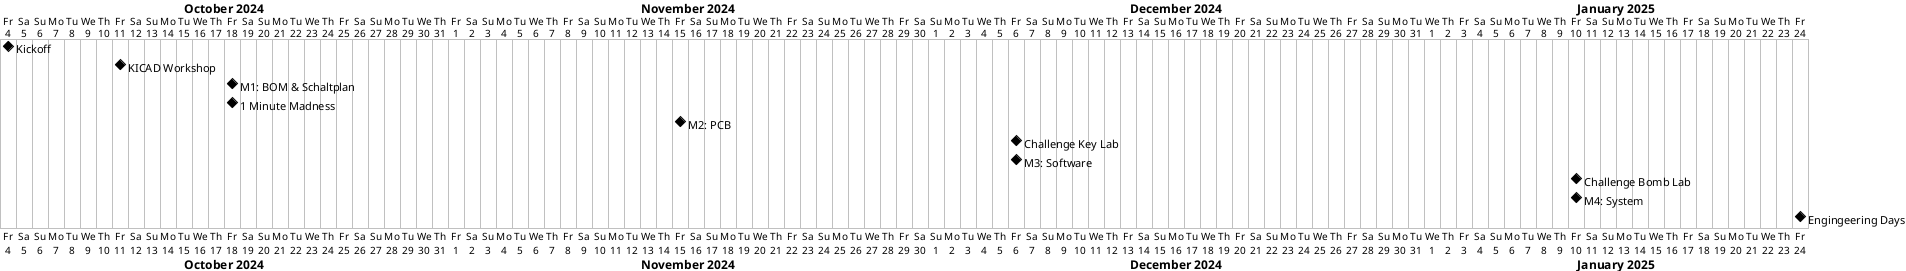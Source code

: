 @startgantt
Project starts 2024-10-04
[Kickoff] happens at 2024-10-04
[KICAD Workshop] happens at 2024-10-11
[M1: BOM & Schaltplan] happens at 2024-10-18
[1 Minute Madness] happens at 2024-10-18
[M2: PCB] happens at 2024-11-15
[Challenge Key Lab] happens at 2024-12-06
[M3: Software] happens at 2024-12-06
[Challenge Bomb Lab] happens at 2025-01-10
[M4: System] happens at 2025-01-10
[Engingeering Days] happens at 2025-01-24
@endgantt